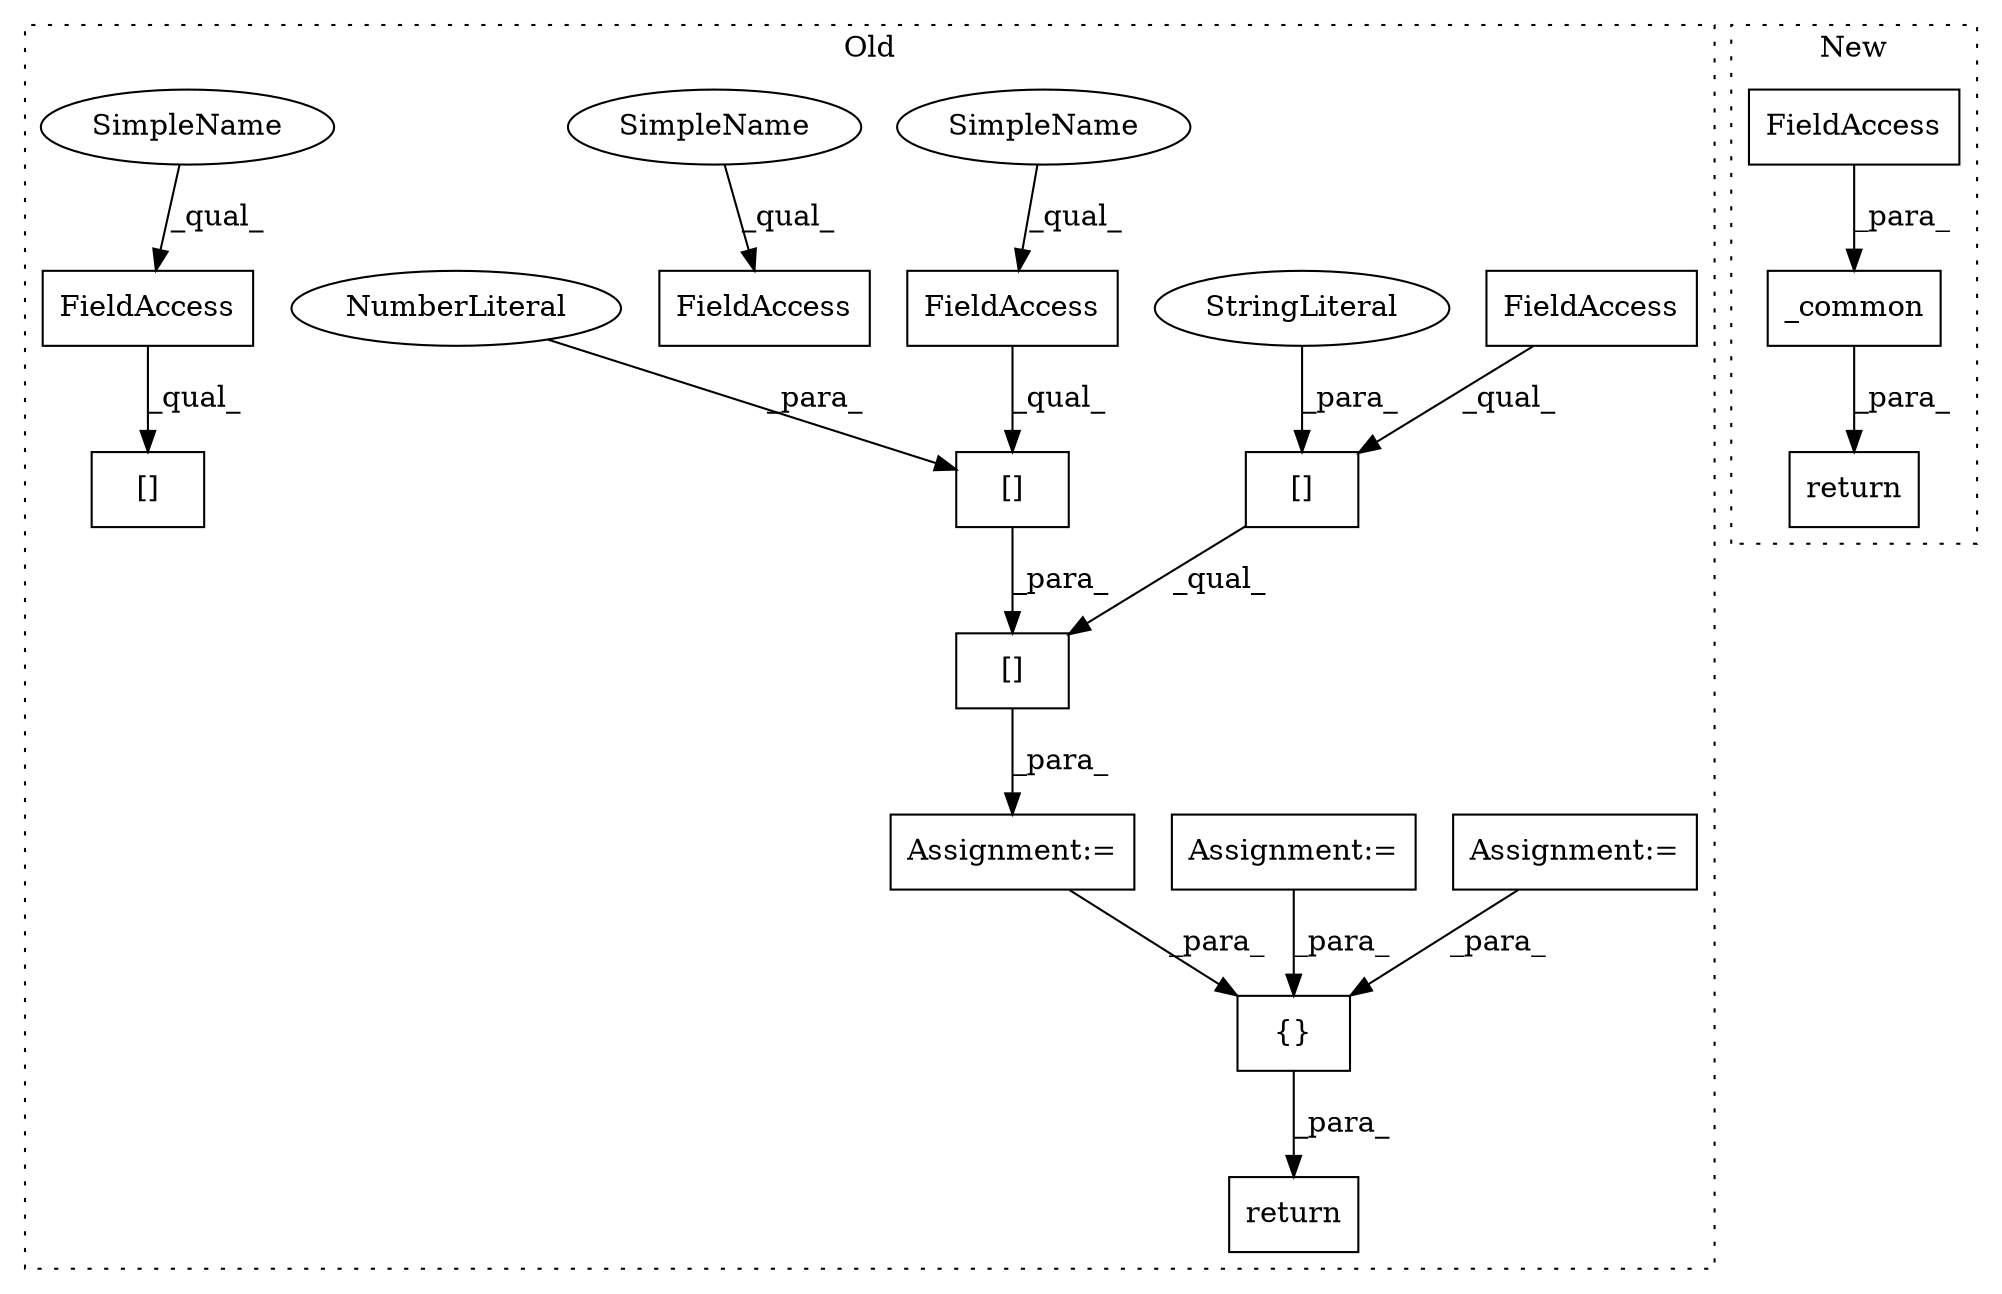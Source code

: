 digraph G {
subgraph cluster0 {
1 [label="[]" a="2" s="581,601" l="7,1" shape="box"];
4 [label="StringLiteral" a="45" s="588" l="13" shape="ellipse"];
6 [label="FieldAccess" a="22" s="581" l="6" shape="box"];
7 [label="[]" a="2" s="581,617" l="22,1" shape="box"];
8 [label="Assignment:=" a="7" s="580" l="1" shape="box"];
9 [label="[]" a="2" s="603,616" l="12,1" shape="box"];
10 [label="FieldAccess" a="22" s="603" l="11" shape="box"];
11 [label="NumberLiteral" a="34" s="615" l="1" shape="ellipse"];
12 [label="{}" a="4" s="1165,1175" l="1,1" shape="box"];
13 [label="return" a="41" s="1097" l="7" shape="box"];
14 [label="FieldAccess" a="22" s="654" l="11" shape="box"];
15 [label="Assignment:=" a="7" s="631" l="1" shape="box"];
16 [label="FieldAccess" a="22" s="695" l="10" shape="box"];
17 [label="[]" a="2" s="654,667" l="12,1" shape="box"];
18 [label="Assignment:=" a="7" s="680" l="1" shape="box"];
19 [label="SimpleName" a="42" s="695" l="4" shape="ellipse"];
20 [label="SimpleName" a="42" s="654" l="4" shape="ellipse"];
21 [label="SimpleName" a="42" s="603" l="4" shape="ellipse"];
label = "Old";
style="dotted";
}
subgraph cluster1 {
2 [label="_common" a="32" s="1263,1282" l="8,1" shape="box"];
3 [label="FieldAccess" a="22" s="1276" l="6" shape="box"];
5 [label="return" a="41" s="1252" l="7" shape="box"];
label = "New";
style="dotted";
}
1 -> 7 [label="_qual_"];
2 -> 5 [label="_para_"];
3 -> 2 [label="_para_"];
4 -> 1 [label="_para_"];
6 -> 1 [label="_qual_"];
7 -> 8 [label="_para_"];
8 -> 12 [label="_para_"];
9 -> 7 [label="_para_"];
10 -> 9 [label="_qual_"];
11 -> 9 [label="_para_"];
12 -> 13 [label="_para_"];
14 -> 17 [label="_qual_"];
15 -> 12 [label="_para_"];
18 -> 12 [label="_para_"];
19 -> 16 [label="_qual_"];
20 -> 14 [label="_qual_"];
21 -> 10 [label="_qual_"];
}